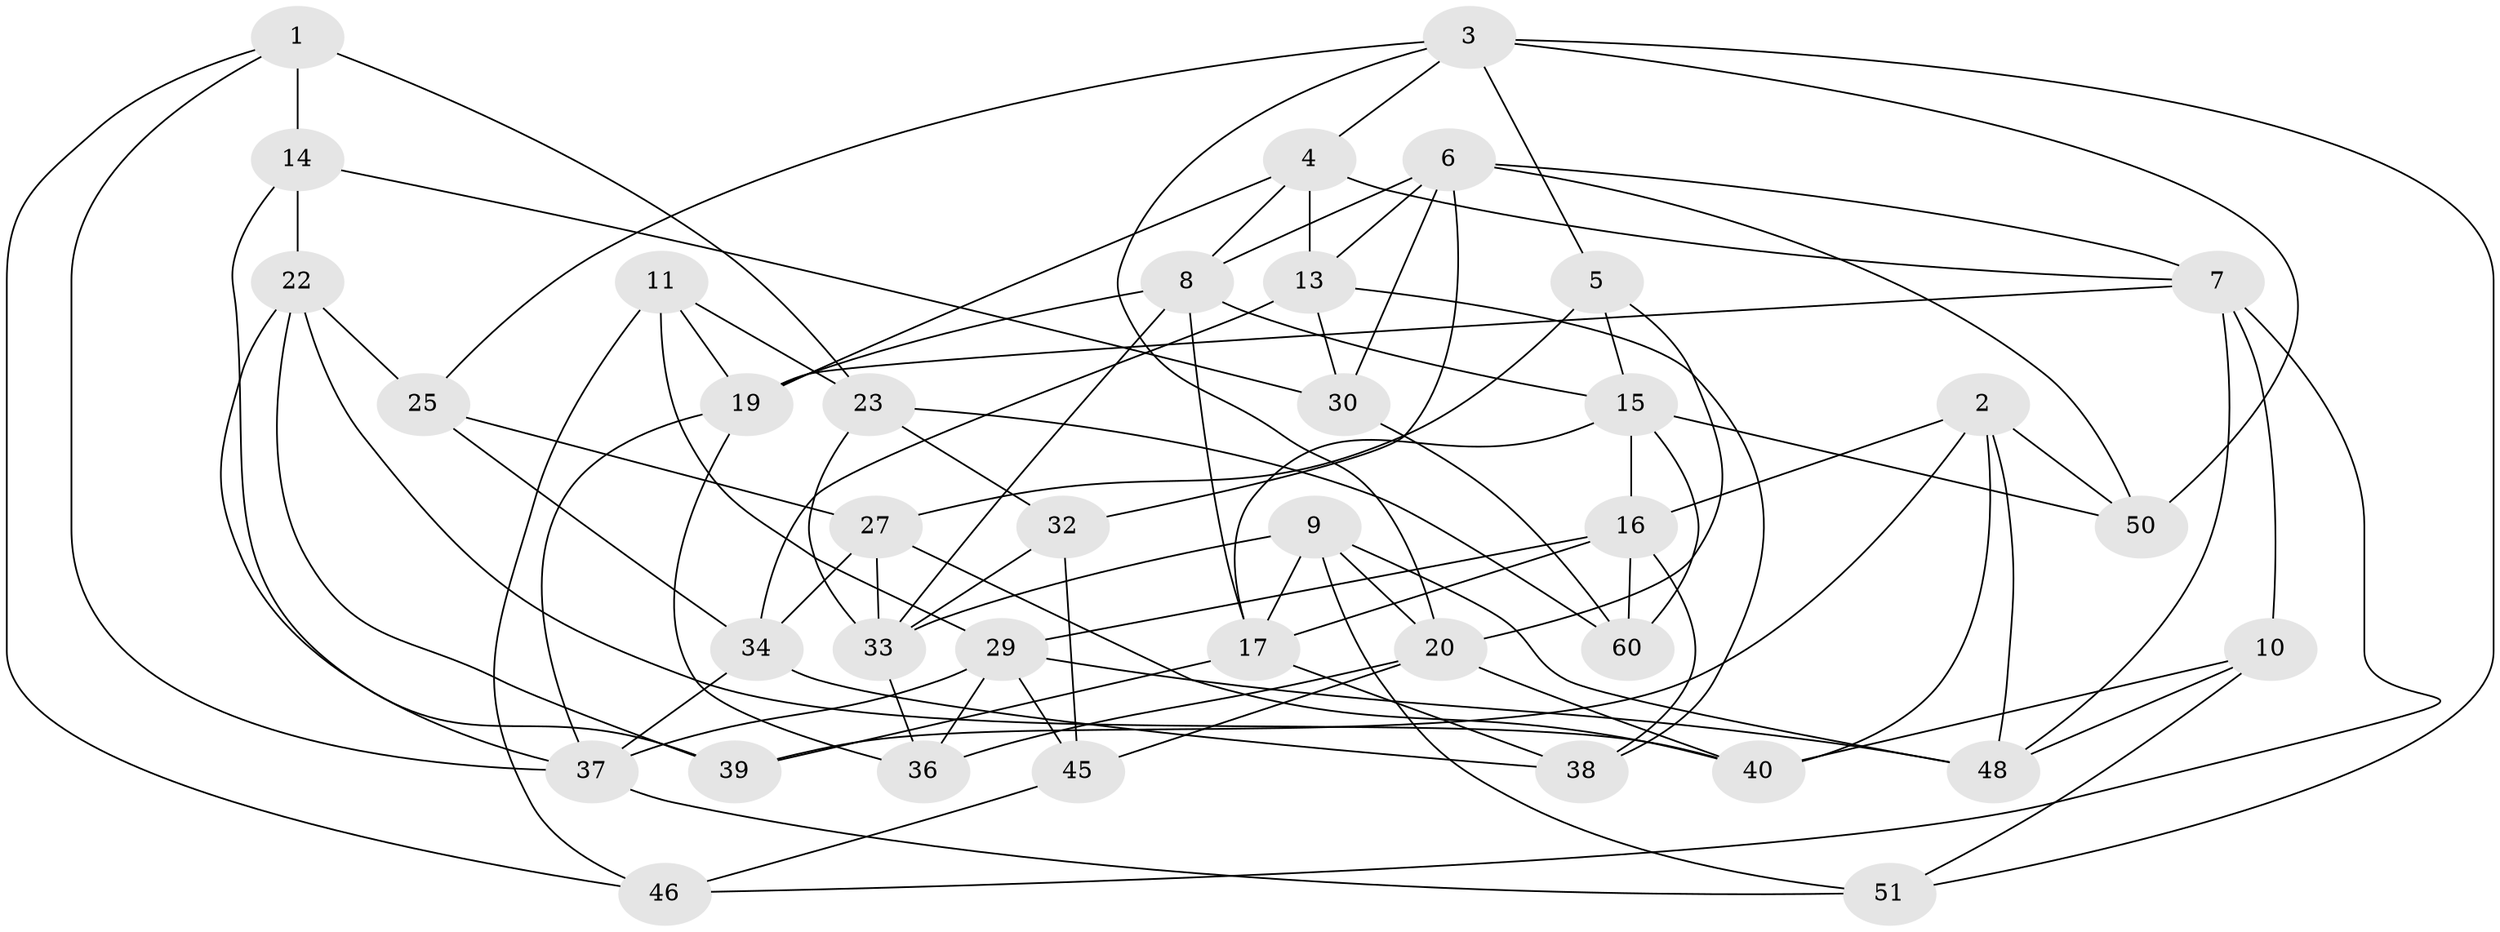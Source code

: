 // Generated by graph-tools (version 1.1) at 2025/52/02/27/25 19:52:27]
// undirected, 38 vertices, 93 edges
graph export_dot {
graph [start="1"]
  node [color=gray90,style=filled];
  1 [super="+41"];
  2 [super="+42"];
  3 [super="+59"];
  4 [super="+12"];
  5;
  6 [super="+54"];
  7 [super="+62"];
  8 [super="+43"];
  9 [super="+18"];
  10;
  11;
  13 [super="+35"];
  14 [super="+49"];
  15 [super="+44"];
  16 [super="+53"];
  17 [super="+31"];
  19 [super="+21"];
  20 [super="+24"];
  22 [super="+26"];
  23 [super="+47"];
  25;
  27 [super="+28"];
  29 [super="+58"];
  30;
  32;
  33 [super="+61"];
  34 [super="+57"];
  36;
  37 [super="+55"];
  38;
  39;
  40 [super="+56"];
  45;
  46;
  48 [super="+52"];
  50;
  51;
  60;
  1 -- 46;
  1 -- 23 [weight=2];
  1 -- 14 [weight=2];
  1 -- 37;
  2 -- 16;
  2 -- 48;
  2 -- 50;
  2 -- 39;
  2 -- 40 [weight=2];
  3 -- 5;
  3 -- 4;
  3 -- 51;
  3 -- 25;
  3 -- 50;
  3 -- 20;
  4 -- 7;
  4 -- 19;
  4 -- 8;
  4 -- 13 [weight=2];
  5 -- 27;
  5 -- 20;
  5 -- 15;
  6 -- 50;
  6 -- 13;
  6 -- 8;
  6 -- 32;
  6 -- 7;
  6 -- 30;
  7 -- 46;
  7 -- 10;
  7 -- 19;
  7 -- 48;
  8 -- 15;
  8 -- 33;
  8 -- 17;
  8 -- 19;
  9 -- 51;
  9 -- 20;
  9 -- 48 [weight=2];
  9 -- 17;
  9 -- 33;
  10 -- 40;
  10 -- 51;
  10 -- 48;
  11 -- 29;
  11 -- 19;
  11 -- 23;
  11 -- 46;
  13 -- 30;
  13 -- 38;
  13 -- 34;
  14 -- 22 [weight=2];
  14 -- 30;
  14 -- 39;
  15 -- 50;
  15 -- 60;
  15 -- 16;
  15 -- 17;
  16 -- 38;
  16 -- 60;
  16 -- 29;
  16 -- 17;
  17 -- 39;
  17 -- 38;
  19 -- 36;
  19 -- 37;
  20 -- 40;
  20 -- 36;
  20 -- 45;
  22 -- 37;
  22 -- 25;
  22 -- 39;
  22 -- 40;
  23 -- 33;
  23 -- 32;
  23 -- 60;
  25 -- 34;
  25 -- 27;
  27 -- 40;
  27 -- 34 [weight=2];
  27 -- 33;
  29 -- 45;
  29 -- 36;
  29 -- 48;
  29 -- 37;
  30 -- 60;
  32 -- 45;
  32 -- 33;
  33 -- 36;
  34 -- 37;
  34 -- 38;
  37 -- 51;
  45 -- 46;
}
